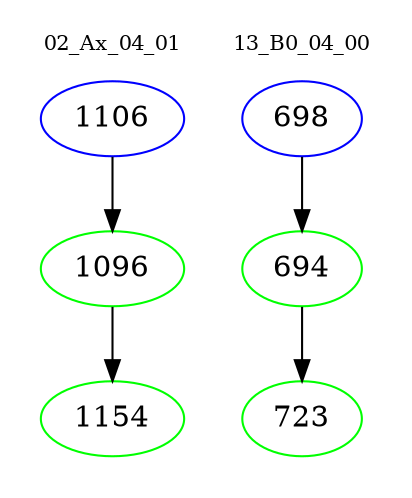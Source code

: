 digraph{
subgraph cluster_0 {
color = white
label = "02_Ax_04_01";
fontsize=10;
T0_1106 [label="1106", color="blue"]
T0_1106 -> T0_1096 [color="black"]
T0_1096 [label="1096", color="green"]
T0_1096 -> T0_1154 [color="black"]
T0_1154 [label="1154", color="green"]
}
subgraph cluster_1 {
color = white
label = "13_B0_04_00";
fontsize=10;
T1_698 [label="698", color="blue"]
T1_698 -> T1_694 [color="black"]
T1_694 [label="694", color="green"]
T1_694 -> T1_723 [color="black"]
T1_723 [label="723", color="green"]
}
}
